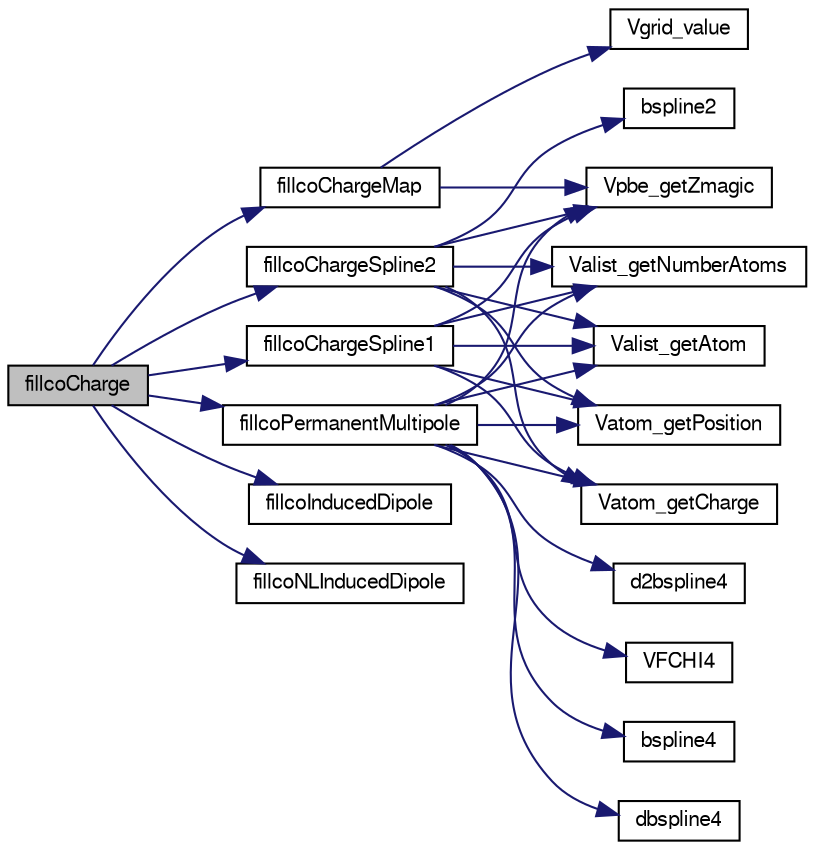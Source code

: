 digraph "fillcoCharge"
{
  edge [fontname="FreeSans",fontsize="10",labelfontname="FreeSans",labelfontsize="10"];
  node [fontname="FreeSans",fontsize="10",shape=record];
  rankdir="LR";
  Node1 [label="fillcoCharge",height=0.2,width=0.4,color="black", fillcolor="grey75", style="filled" fontcolor="black"];
  Node1 -> Node2 [color="midnightblue",fontsize="10",style="solid",fontname="FreeSans"];
  Node2 [label="fillcoChargeMap",height=0.2,width=0.4,color="black", fillcolor="white", style="filled",URL="$vpmg_8h.html#a2fe0074cd016170f829d76a856409185",tooltip="Fill source term charge array from a pre-calculated map."];
  Node2 -> Node3 [color="midnightblue",fontsize="10",style="solid",fontname="FreeSans"];
  Node3 [label="Vpbe_getZmagic",height=0.2,width=0.4,color="black", fillcolor="white", style="filled",URL="$group___vpbe.html#ga7fb9c15c98345dccc07853fec763de4e",tooltip="Get charge scaling factor."];
  Node2 -> Node4 [color="midnightblue",fontsize="10",style="solid",fontname="FreeSans"];
  Node4 [label="Vgrid_value",height=0.2,width=0.4,color="black", fillcolor="white", style="filled",URL="$group___vgrid.html#gae96a803dbd3016673affbc3d10310150",tooltip="Get potential value (from mesh or approximation) at a point."];
  Node1 -> Node5 [color="midnightblue",fontsize="10",style="solid",fontname="FreeSans"];
  Node5 [label="fillcoChargeSpline1",height=0.2,width=0.4,color="black", fillcolor="white", style="filled",URL="$vpmg_8h.html#a7e7a2991c9f8b5e9a4a06843aecd38ae",tooltip="Fill source term charge array from linear interpolation."];
  Node5 -> Node3 [color="midnightblue",fontsize="10",style="solid",fontname="FreeSans"];
  Node5 -> Node6 [color="midnightblue",fontsize="10",style="solid",fontname="FreeSans"];
  Node6 [label="Valist_getNumberAtoms",height=0.2,width=0.4,color="black", fillcolor="white", style="filled",URL="$group___valist.html#gaff55ce9b8624255736b0ccf62030f230",tooltip="Get number of atoms in the list."];
  Node5 -> Node7 [color="midnightblue",fontsize="10",style="solid",fontname="FreeSans"];
  Node7 [label="Valist_getAtom",height=0.2,width=0.4,color="black", fillcolor="white", style="filled",URL="$group___valist.html#gaf9175f6b6d2c33ad79bd525fc9e0e043",tooltip="Get pointer to particular atom in list."];
  Node5 -> Node8 [color="midnightblue",fontsize="10",style="solid",fontname="FreeSans"];
  Node8 [label="Vatom_getPosition",height=0.2,width=0.4,color="black", fillcolor="white", style="filled",URL="$group___vatom.html#ga282b06da5d33678cab1173a6fe5bc89c",tooltip="Get atomic position."];
  Node5 -> Node9 [color="midnightblue",fontsize="10",style="solid",fontname="FreeSans"];
  Node9 [label="Vatom_getCharge",height=0.2,width=0.4,color="black", fillcolor="white", style="filled",URL="$group___vatom.html#gad310786c8f4b295fea34c76b9c308ac5",tooltip="Get atomic charge."];
  Node1 -> Node10 [color="midnightblue",fontsize="10",style="solid",fontname="FreeSans"];
  Node10 [label="fillcoChargeSpline2",height=0.2,width=0.4,color="black", fillcolor="white", style="filled",URL="$vpmg_8h.html#a6074122271a6957f5d463aa95c90f61c",tooltip="Fill source term charge array from cubic spline interpolation."];
  Node10 -> Node3 [color="midnightblue",fontsize="10",style="solid",fontname="FreeSans"];
  Node10 -> Node6 [color="midnightblue",fontsize="10",style="solid",fontname="FreeSans"];
  Node10 -> Node7 [color="midnightblue",fontsize="10",style="solid",fontname="FreeSans"];
  Node10 -> Node8 [color="midnightblue",fontsize="10",style="solid",fontname="FreeSans"];
  Node10 -> Node9 [color="midnightblue",fontsize="10",style="solid",fontname="FreeSans"];
  Node10 -> Node11 [color="midnightblue",fontsize="10",style="solid",fontname="FreeSans"];
  Node11 [label="bspline2",height=0.2,width=0.4,color="black", fillcolor="white", style="filled",URL="$vpmg_8h.html#a50d8ef438d4a7a76d869fb256b24d372",tooltip="Evaluate a cubic B-spline."];
  Node1 -> Node12 [color="midnightblue",fontsize="10",style="solid",fontname="FreeSans"];
  Node12 [label="fillcoPermanentMultipole",height=0.2,width=0.4,color="black", fillcolor="white", style="filled",URL="$vpmg_8h.html#aa349fa04ad1c57df769345d4bcad28ce",tooltip="Fill source term charge array for the use of permanent multipoles."];
  Node12 -> Node3 [color="midnightblue",fontsize="10",style="solid",fontname="FreeSans"];
  Node12 -> Node6 [color="midnightblue",fontsize="10",style="solid",fontname="FreeSans"];
  Node12 -> Node7 [color="midnightblue",fontsize="10",style="solid",fontname="FreeSans"];
  Node12 -> Node8 [color="midnightblue",fontsize="10",style="solid",fontname="FreeSans"];
  Node12 -> Node9 [color="midnightblue",fontsize="10",style="solid",fontname="FreeSans"];
  Node12 -> Node13 [color="midnightblue",fontsize="10",style="solid",fontname="FreeSans"];
  Node13 [label="VFCHI4",height=0.2,width=0.4,color="black", fillcolor="white", style="filled",URL="$vpmg_8h.html#afcf864c3b65f0d536a2985d931dc4692",tooltip="Return 2.5 plus difference of i - f."];
  Node12 -> Node14 [color="midnightblue",fontsize="10",style="solid",fontname="FreeSans"];
  Node14 [label="bspline4",height=0.2,width=0.4,color="black", fillcolor="white", style="filled",URL="$vpmg_8h.html#ac953c7091df8e4a1df53463baf8fe7ee",tooltip="Evaluate a 5th Order B-Spline (4th order polynomial)"];
  Node12 -> Node15 [color="midnightblue",fontsize="10",style="solid",fontname="FreeSans"];
  Node15 [label="dbspline4",height=0.2,width=0.4,color="black", fillcolor="white", style="filled",URL="$vpmg_8h.html#a91d1557ecff0ea7809aface06c0c179e",tooltip="Evaluate a 5th Order B-Spline derivative (4th order polynomial)"];
  Node12 -> Node16 [color="midnightblue",fontsize="10",style="solid",fontname="FreeSans"];
  Node16 [label="d2bspline4",height=0.2,width=0.4,color="black", fillcolor="white", style="filled",URL="$vpmg_8h.html#afa58365e9d16b810f6fe926558650108",tooltip="Evaluate the 2nd derivative of a 5th Order B-Spline."];
  Node1 -> Node17 [color="midnightblue",fontsize="10",style="solid",fontname="FreeSans"];
  Node17 [label="fillcoInducedDipole",height=0.2,width=0.4,color="black", fillcolor="white", style="filled",URL="$vpmg_8h.html#ae84de46101d6abe2046ae860b55832a0",tooltip="Fill source term charge array for use of induced dipoles."];
  Node1 -> Node18 [color="midnightblue",fontsize="10",style="solid",fontname="FreeSans"];
  Node18 [label="fillcoNLInducedDipole",height=0.2,width=0.4,color="black", fillcolor="white", style="filled",URL="$vpmg_8h.html#a6139befcbac10d86518d7b4cd397204a",tooltip="Fill source term charge array for non-local induced dipoles."];
}
